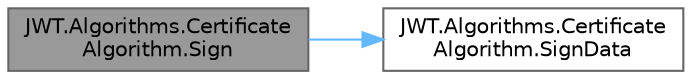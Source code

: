 digraph "JWT.Algorithms.CertificateAlgorithm.Sign"
{
 // LATEX_PDF_SIZE
  bgcolor="transparent";
  edge [fontname=Helvetica,fontsize=10,labelfontname=Helvetica,labelfontsize=10];
  node [fontname=Helvetica,fontsize=10,shape=box,height=0.2,width=0.4];
  rankdir="LR";
  Node1 [id="Node000001",label="JWT.Algorithms.Certificate\lAlgorithm.Sign",height=0.2,width=0.4,color="gray40", fillcolor="grey60", style="filled", fontcolor="black",tooltip="Signs the provided byte array with the private key."];
  Node1 -> Node2 [id="edge3_Node000001_Node000002",color="steelblue1",style="solid",tooltip=" "];
  Node2 [id="Node000002",label="JWT.Algorithms.Certificate\lAlgorithm.SignData",height=0.2,width=0.4,color="grey40", fillcolor="white", style="filled",URL="$class_j_w_t_1_1_algorithms_1_1_certificate_algorithm.html#a870b391063934ea80dfb6b62aca4d800",tooltip=" "];
}
